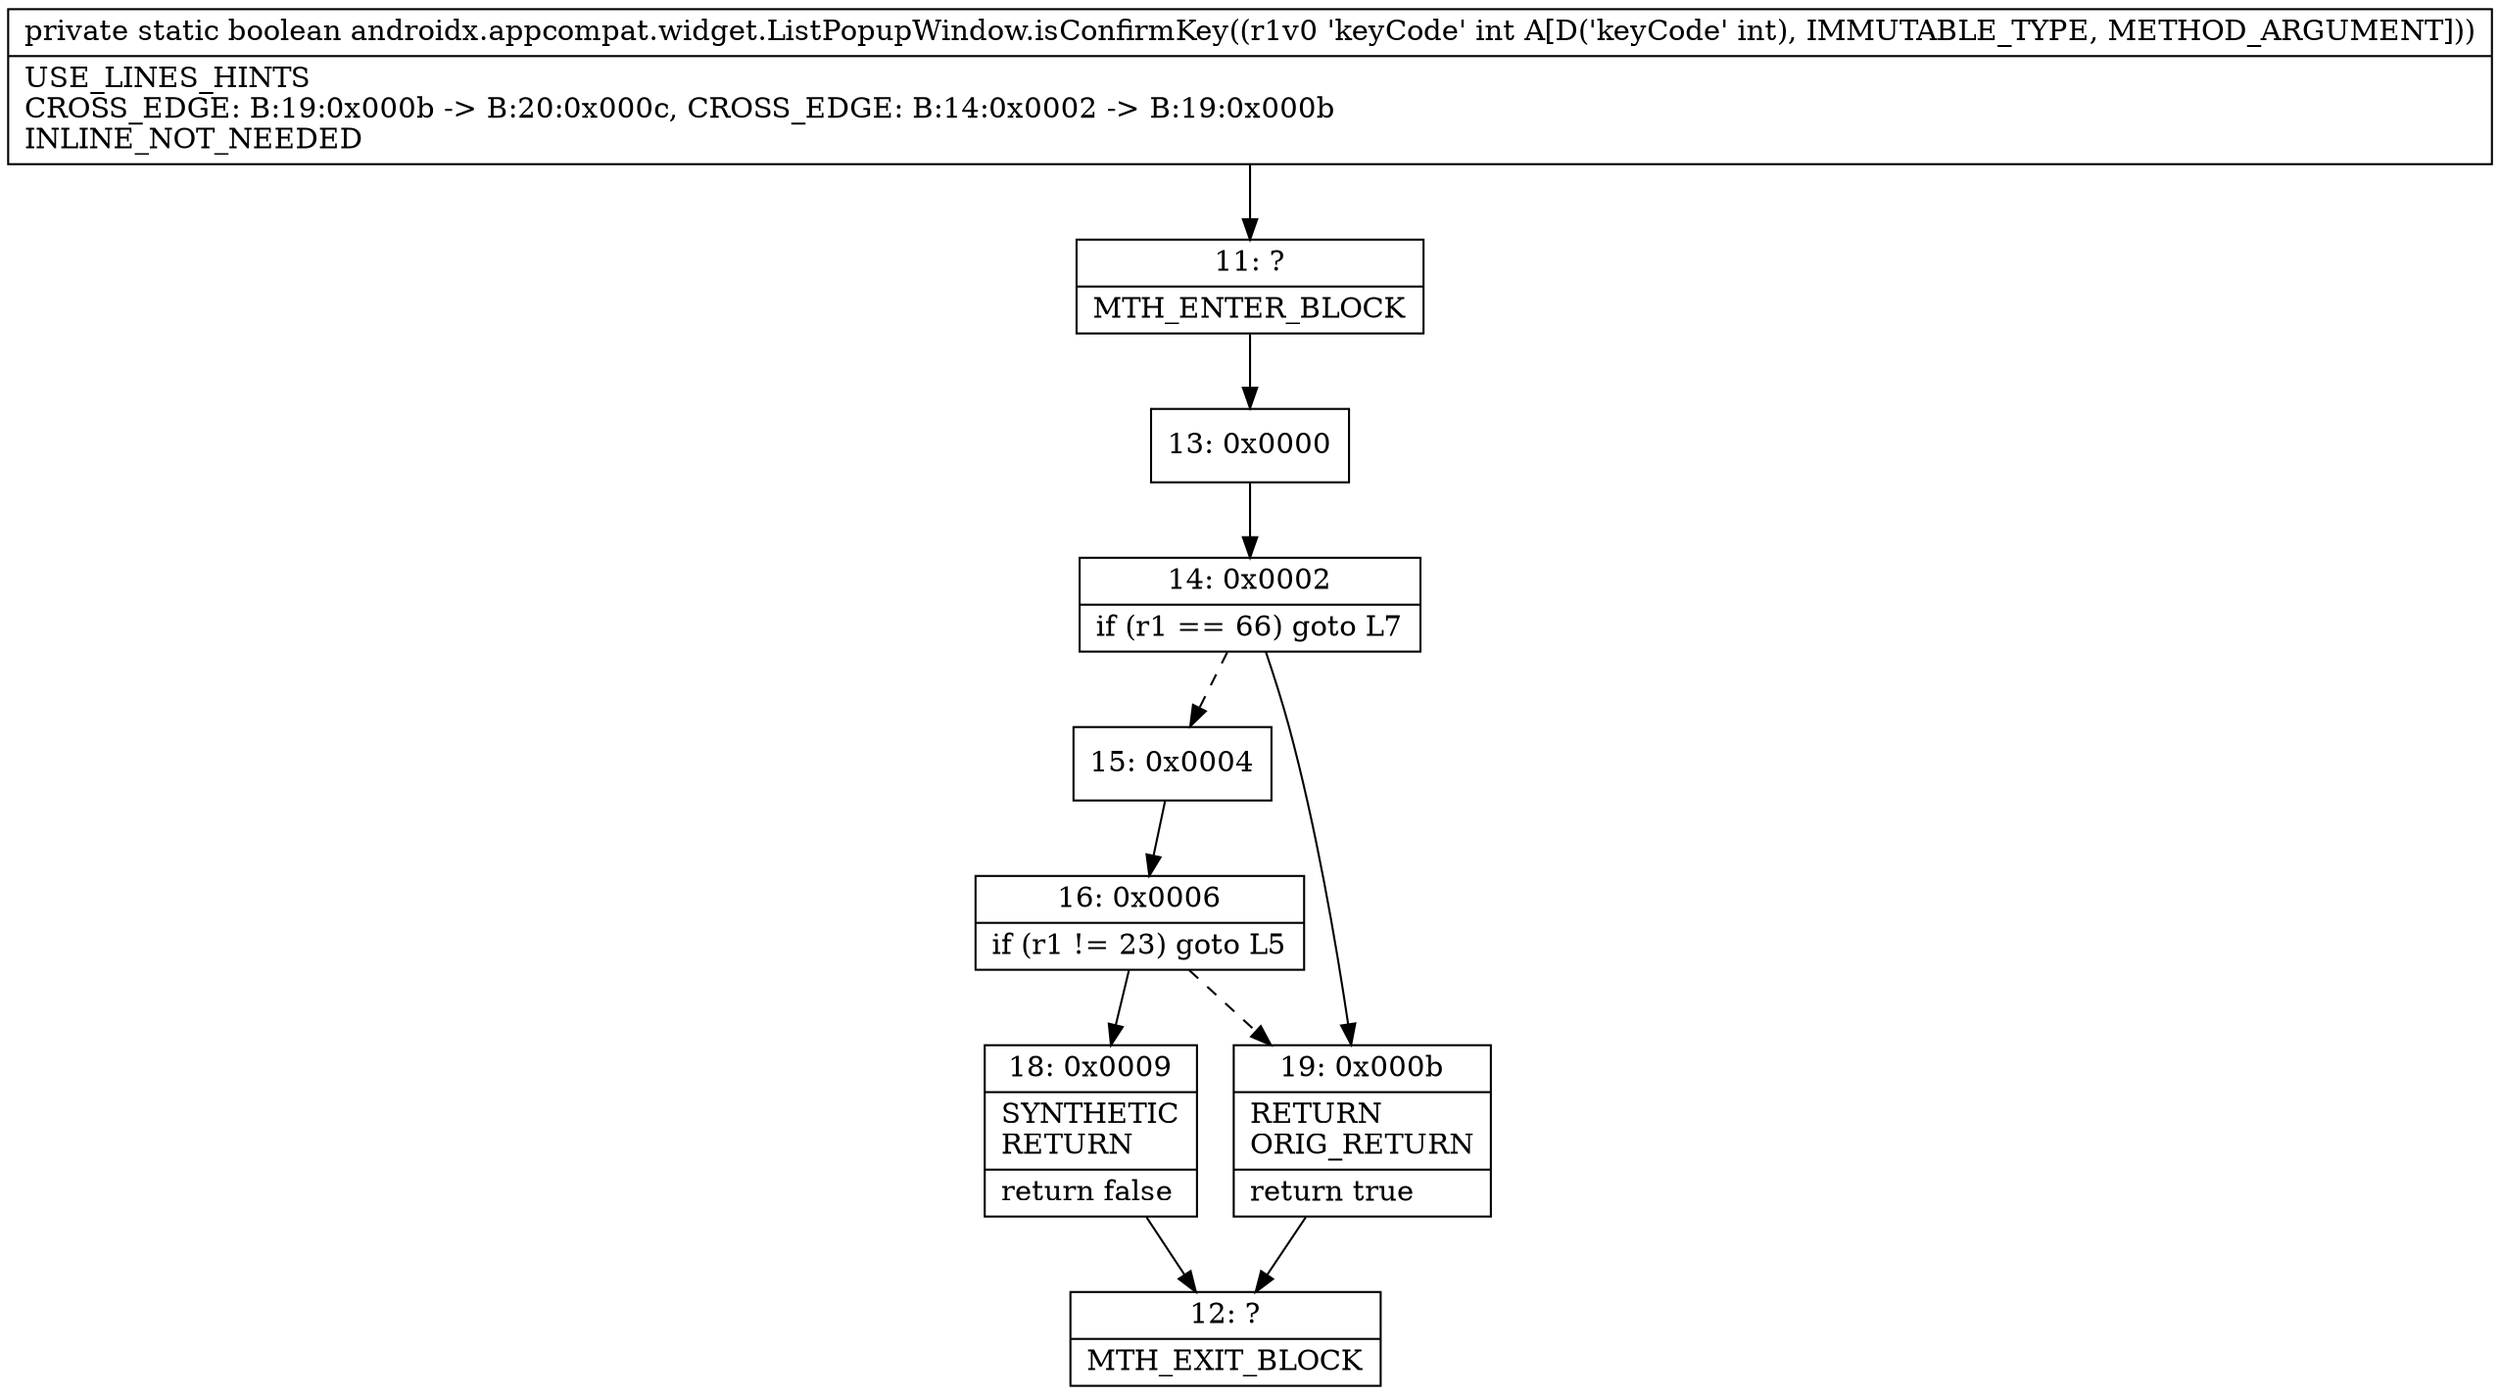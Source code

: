 digraph "CFG forandroidx.appcompat.widget.ListPopupWindow.isConfirmKey(I)Z" {
Node_11 [shape=record,label="{11\:\ ?|MTH_ENTER_BLOCK\l}"];
Node_13 [shape=record,label="{13\:\ 0x0000}"];
Node_14 [shape=record,label="{14\:\ 0x0002|if (r1 == 66) goto L7\l}"];
Node_15 [shape=record,label="{15\:\ 0x0004}"];
Node_16 [shape=record,label="{16\:\ 0x0006|if (r1 != 23) goto L5\l}"];
Node_18 [shape=record,label="{18\:\ 0x0009|SYNTHETIC\lRETURN\l|return false\l}"];
Node_12 [shape=record,label="{12\:\ ?|MTH_EXIT_BLOCK\l}"];
Node_19 [shape=record,label="{19\:\ 0x000b|RETURN\lORIG_RETURN\l|return true\l}"];
MethodNode[shape=record,label="{private static boolean androidx.appcompat.widget.ListPopupWindow.isConfirmKey((r1v0 'keyCode' int A[D('keyCode' int), IMMUTABLE_TYPE, METHOD_ARGUMENT]))  | USE_LINES_HINTS\lCROSS_EDGE: B:19:0x000b \-\> B:20:0x000c, CROSS_EDGE: B:14:0x0002 \-\> B:19:0x000b\lINLINE_NOT_NEEDED\l}"];
MethodNode -> Node_11;Node_11 -> Node_13;
Node_13 -> Node_14;
Node_14 -> Node_15[style=dashed];
Node_14 -> Node_19;
Node_15 -> Node_16;
Node_16 -> Node_18;
Node_16 -> Node_19[style=dashed];
Node_18 -> Node_12;
Node_19 -> Node_12;
}

